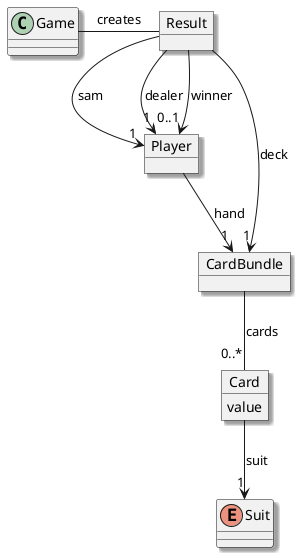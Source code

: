 @startuml
skinparam shadowing true

object Result {
}

object Player {
}

object CardBundle {
}

enum Suit {
}

object Card {
    value
}

Game - Result : creates

CardBundle -- "0..*"  Card : cards
Card --> "1"  Suit : suit

Result --> "1" CardBundle : deck
Result --> "1" Player : sam
Result --> "1" Player : dealer
Result --> "0..1" Player : winner
Player --> "1" CardBundle : hand

@enduml
